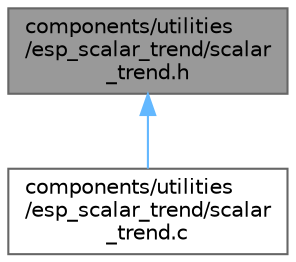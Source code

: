 digraph "components/utilities/esp_scalar_trend/scalar_trend.h"
{
 // LATEX_PDF_SIZE
  bgcolor="transparent";
  edge [fontname=Helvetica,fontsize=10,labelfontname=Helvetica,labelfontsize=10];
  node [fontname=Helvetica,fontsize=10,shape=box,height=0.2,width=0.4];
  Node1 [id="Node000001",label="components/utilities\l/esp_scalar_trend/scalar\l_trend.h",height=0.2,width=0.4,color="gray40", fillcolor="grey60", style="filled", fontcolor="black",tooltip=" "];
  Node1 -> Node2 [id="edge1_Node000001_Node000002",dir="back",color="steelblue1",style="solid",tooltip=" "];
  Node2 [id="Node000002",label="components/utilities\l/esp_scalar_trend/scalar\l_trend.c",height=0.2,width=0.4,color="grey40", fillcolor="white", style="filled",URL="$scalar__trend_8c.html",tooltip=" "];
}

